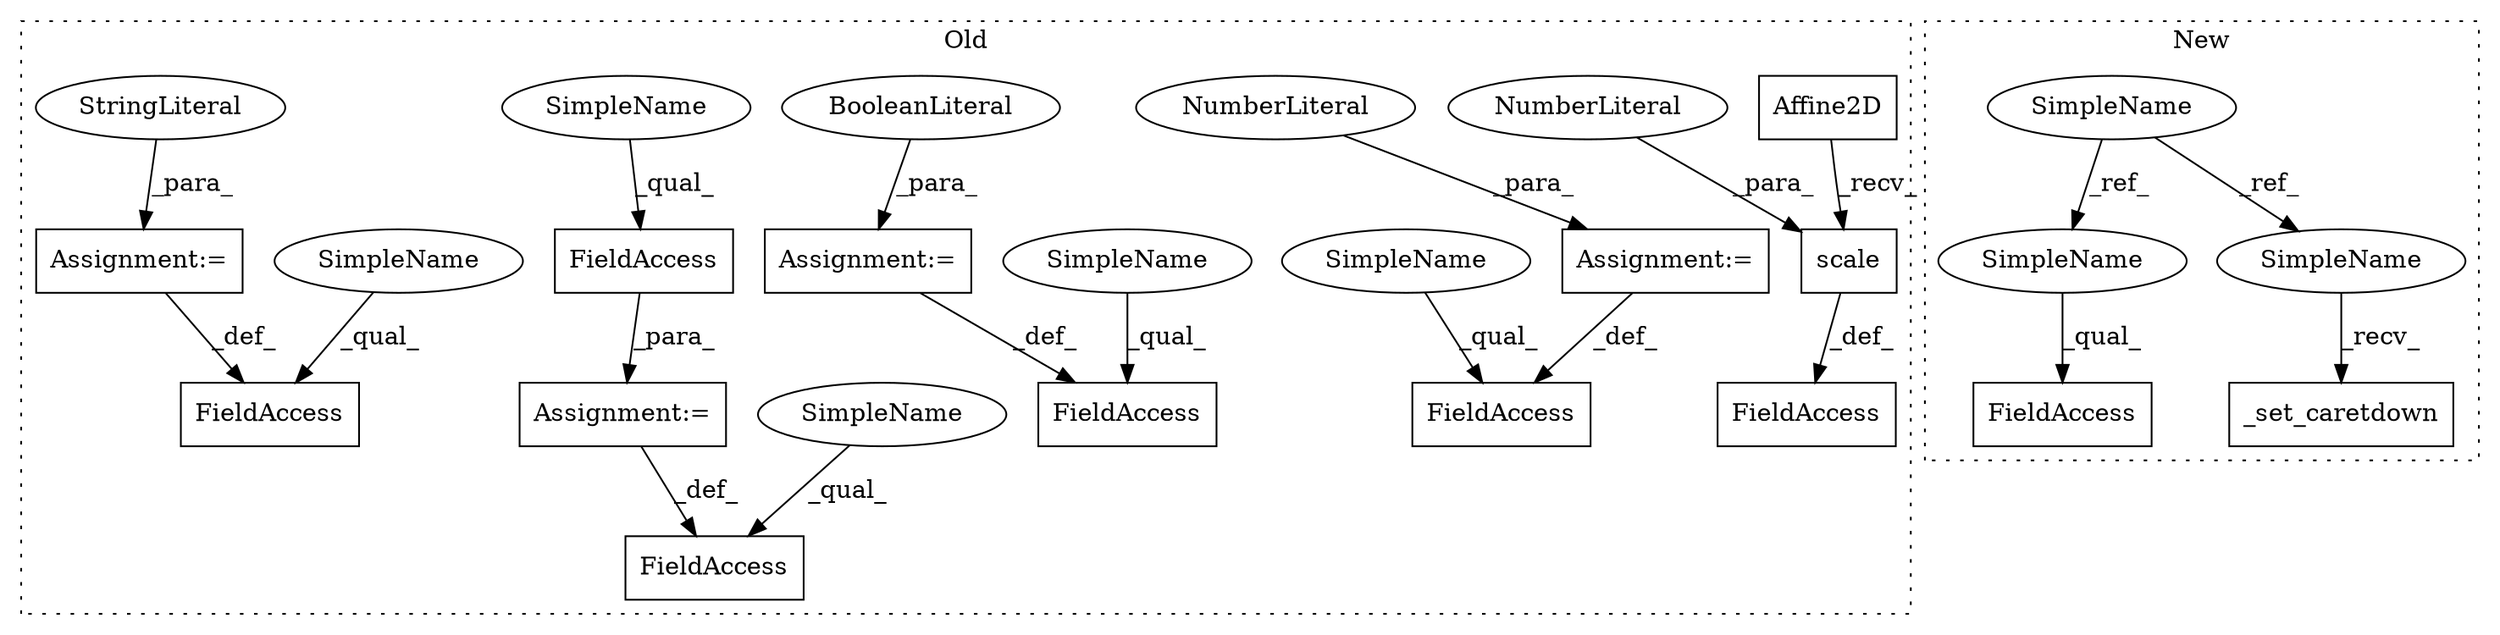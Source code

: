 digraph G {
subgraph cluster0 {
1 [label="Affine2D" a="32" s="23434" l="10" shape="box"];
3 [label="FieldAccess" a="22" s="23418" l="15" shape="box"];
5 [label="FieldAccess" a="22" s="23506" l="12" shape="box"];
6 [label="FieldAccess" a="22" s="23476" l="20" shape="box"];
7 [label="FieldAccess" a="22" s="23563" l="15" shape="box"];
8 [label="scale" a="32" s="23445,23454" l="6,1" shape="box"];
9 [label="NumberLiteral" a="34" s="23451" l="3" shape="ellipse"];
10 [label="Assignment:=" a="7" s="23496" l="1" shape="box"];
11 [label="NumberLiteral" a="34" s="23497" l="3" shape="ellipse"];
12 [label="Assignment:=" a="7" s="23518" l="1" shape="box"];
13 [label="BooleanLiteral" a="9" s="23519" l="5" shape="ellipse"];
14 [label="Assignment:=" a="7" s="23578" l="1" shape="box"];
15 [label="StringLiteral" a="45" s="23579" l="7" shape="ellipse"];
17 [label="FieldAccess" a="22" s="23530" l="10" shape="box"];
18 [label="FieldAccess" a="22" s="23541" l="16" shape="box"];
19 [label="Assignment:=" a="7" s="23540" l="1" shape="box"];
22 [label="SimpleName" a="42" s="23541" l="4" shape="ellipse"];
23 [label="SimpleName" a="42" s="23476" l="4" shape="ellipse"];
24 [label="SimpleName" a="42" s="23530" l="4" shape="ellipse"];
25 [label="SimpleName" a="42" s="23506" l="4" shape="ellipse"];
26 [label="SimpleName" a="42" s="23563" l="4" shape="ellipse"];
label = "Old";
style="dotted";
}
subgraph cluster1 {
2 [label="_set_caretdown" a="32" s="23233" l="16" shape="box"];
4 [label="SimpleName" a="42" s="23217" l="4" shape="ellipse"];
16 [label="FieldAccess" a="22" s="23271" l="15" shape="box"];
20 [label="SimpleName" a="42" s="23271" l="4" shape="ellipse"];
21 [label="SimpleName" a="42" s="23228" l="4" shape="ellipse"];
label = "New";
style="dotted";
}
1 -> 8 [label="_recv_"];
4 -> 20 [label="_ref_"];
4 -> 21 [label="_ref_"];
8 -> 3 [label="_def_"];
9 -> 8 [label="_para_"];
10 -> 6 [label="_def_"];
11 -> 10 [label="_para_"];
12 -> 5 [label="_def_"];
13 -> 12 [label="_para_"];
14 -> 7 [label="_def_"];
15 -> 14 [label="_para_"];
18 -> 19 [label="_para_"];
19 -> 17 [label="_def_"];
20 -> 16 [label="_qual_"];
21 -> 2 [label="_recv_"];
22 -> 18 [label="_qual_"];
23 -> 6 [label="_qual_"];
24 -> 17 [label="_qual_"];
25 -> 5 [label="_qual_"];
26 -> 7 [label="_qual_"];
}
